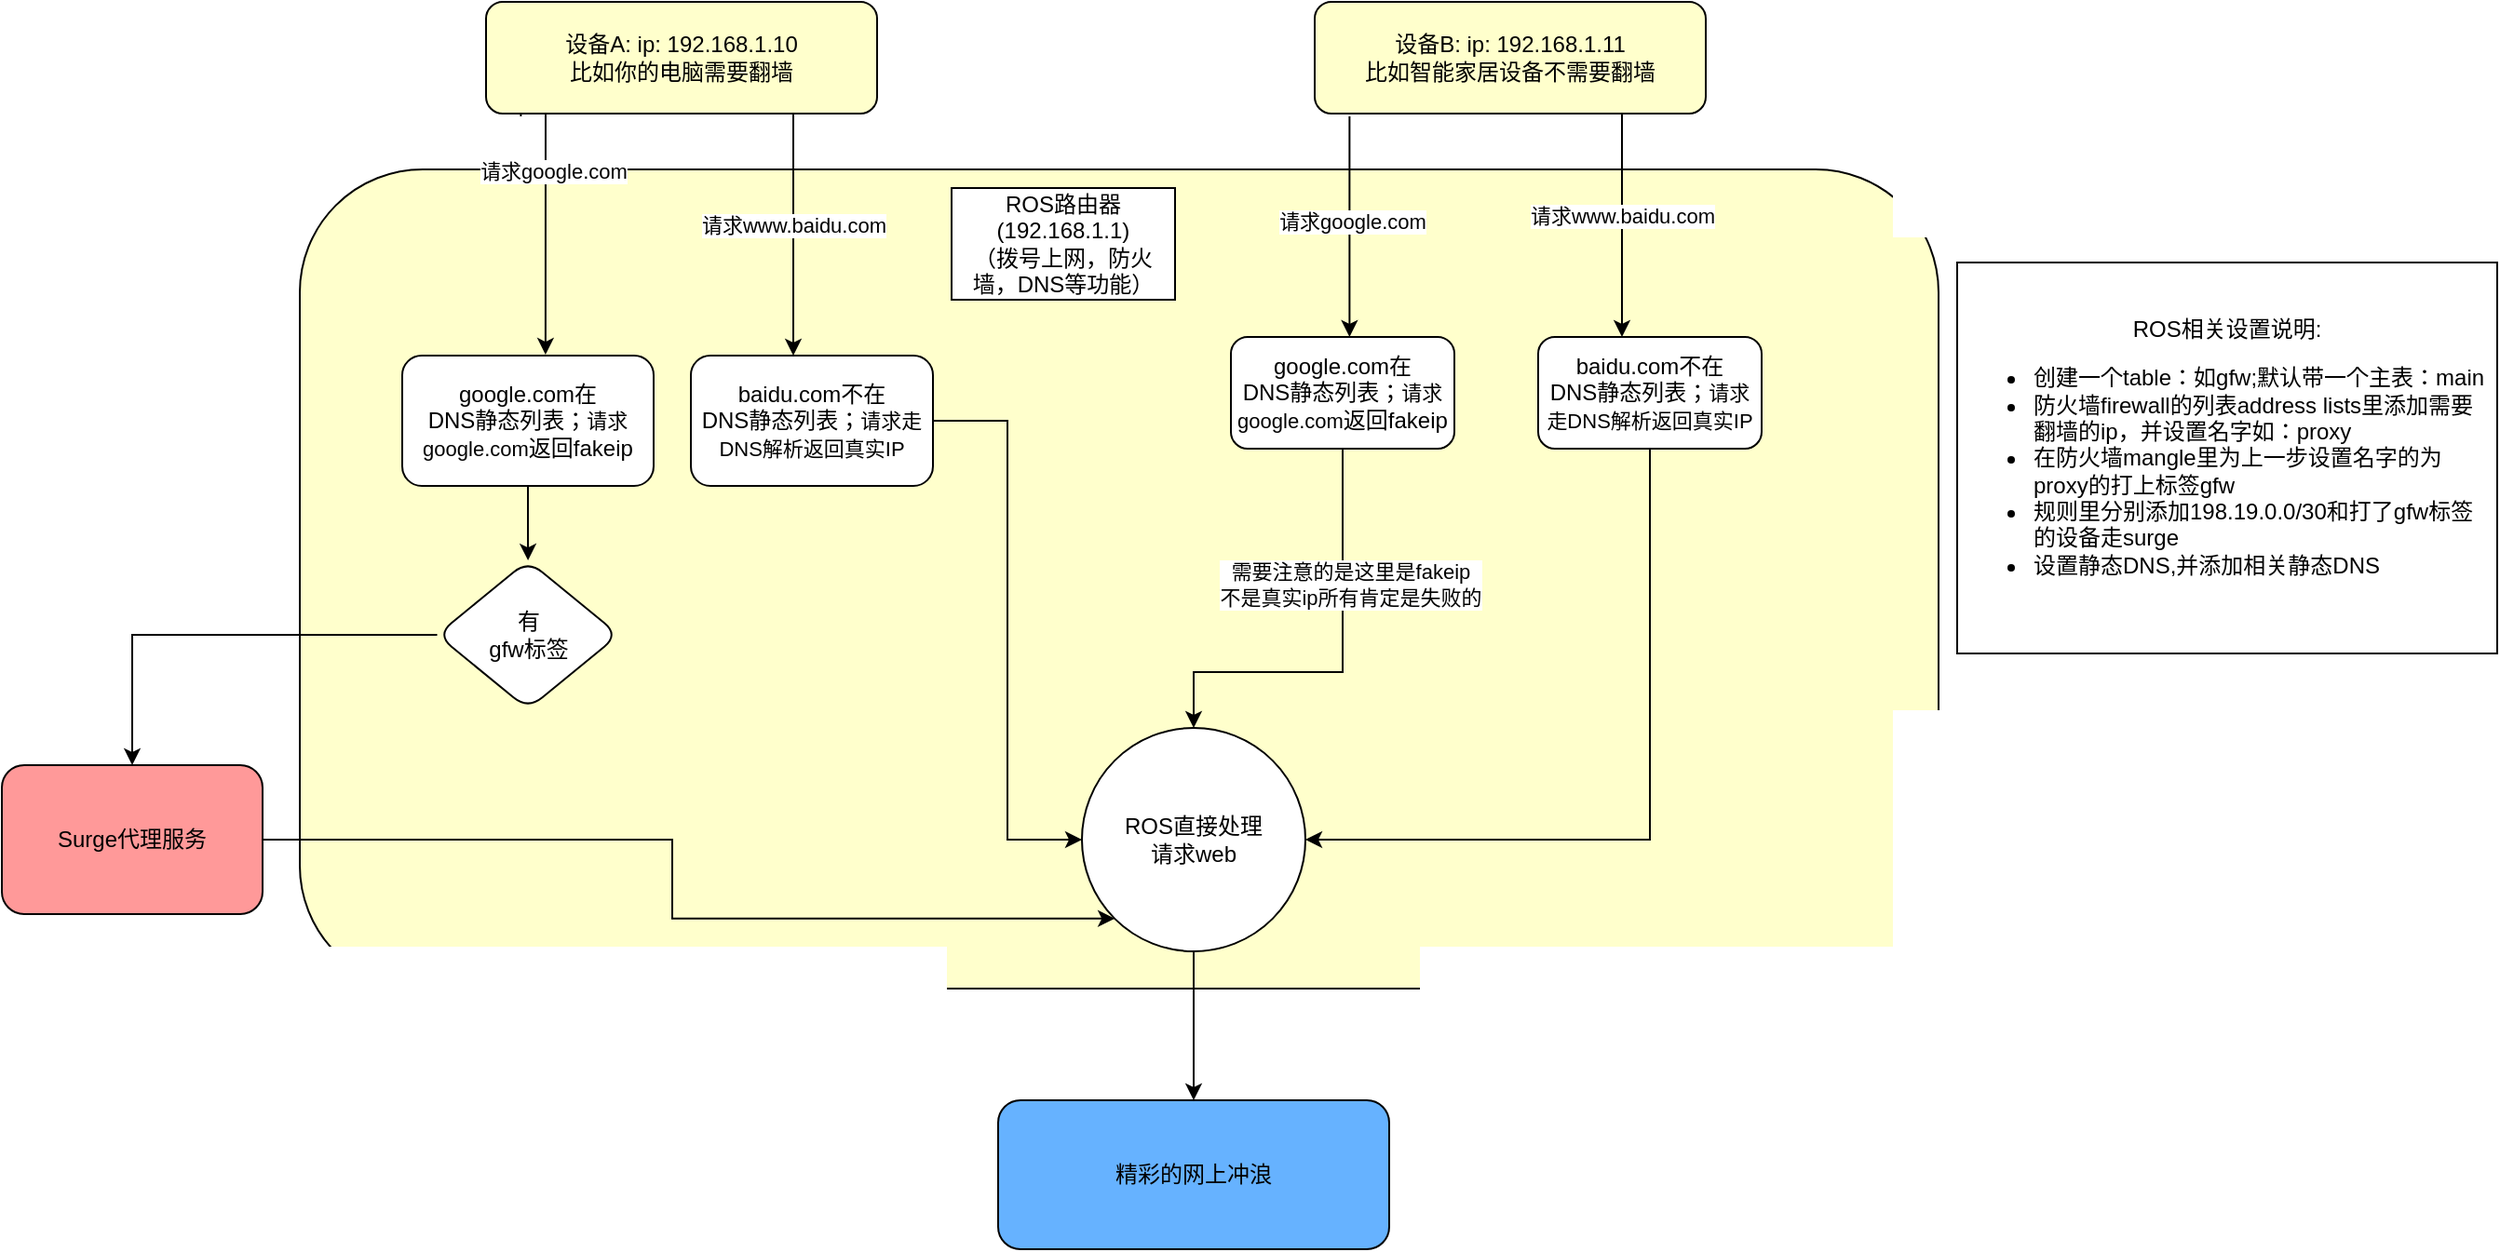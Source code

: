 <mxfile version="19.0.3" type="device"><diagram id="i5-dA9FJ0OQqdlTr5PGn" name="第 1 页"><mxGraphModel dx="2414" dy="871" grid="1" gridSize="10" guides="1" tooltips="1" connect="1" arrows="1" fold="1" page="1" pageScale="1" pageWidth="827" pageHeight="1169" math="0" shadow="0"><root><mxCell id="0"/><mxCell id="1" parent="0"/><mxCell id="5wK8nNSrarpX71pQP_LK-2" value="" style="rounded=1;whiteSpace=wrap;html=1;fillColor=#FFFFCC;" parent="1" vertex="1"><mxGeometry x="-440" y="180" width="880" height="440" as="geometry"/></mxCell><mxCell id="kDT1KY57PZ8dn6X5WCi6-23" style="edgeStyle=orthogonalEdgeStyle;rounded=0;orthogonalLoop=1;jettySize=auto;html=1;exitX=0.75;exitY=1;exitDx=0;exitDy=0;" edge="1" parent="1" source="5wK8nNSrarpX71pQP_LK-1" target="kDT1KY57PZ8dn6X5WCi6-22"><mxGeometry relative="1" as="geometry"><Array as="points"><mxPoint x="-175" y="180"/><mxPoint x="-175" y="180"/></Array></mxGeometry></mxCell><mxCell id="kDT1KY57PZ8dn6X5WCi6-24" value="请求www.baidu.com" style="edgeLabel;html=1;align=center;verticalAlign=middle;resizable=0;points=[];" vertex="1" connectable="0" parent="kDT1KY57PZ8dn6X5WCi6-23"><mxGeometry x="-0.039" relative="1" as="geometry"><mxPoint y="1" as="offset"/></mxGeometry></mxCell><mxCell id="kDT1KY57PZ8dn6X5WCi6-26" style="edgeStyle=orthogonalEdgeStyle;rounded=0;orthogonalLoop=1;jettySize=auto;html=1;exitX=0.089;exitY=1.025;exitDx=0;exitDy=0;exitPerimeter=0;entryX=0.57;entryY=-0.007;entryDx=0;entryDy=0;entryPerimeter=0;" edge="1" parent="1" source="5wK8nNSrarpX71pQP_LK-1" target="kDT1KY57PZ8dn6X5WCi6-25"><mxGeometry relative="1" as="geometry"><Array as="points"><mxPoint x="-321" y="150"/><mxPoint x="-308" y="150"/></Array></mxGeometry></mxCell><mxCell id="kDT1KY57PZ8dn6X5WCi6-27" value="&lt;span style=&quot;&quot;&gt;请求google.com&lt;/span&gt;" style="edgeLabel;html=1;align=center;verticalAlign=middle;resizable=0;points=[];" vertex="1" connectable="0" parent="kDT1KY57PZ8dn6X5WCi6-26"><mxGeometry x="-0.057" y="1" relative="1" as="geometry"><mxPoint x="3" y="-22" as="offset"/></mxGeometry></mxCell><mxCell id="5wK8nNSrarpX71pQP_LK-1" value="设备A: ip: 192.168.1.10&lt;br&gt;比如你的电脑需要翻墙" style="rounded=1;whiteSpace=wrap;html=1;fillColor=#FFFFCC;" parent="1" vertex="1"><mxGeometry x="-340" y="90" width="210" height="60" as="geometry"/></mxCell><mxCell id="5wK8nNSrarpX71pQP_LK-6" value="精彩的网上冲浪" style="rounded=1;whiteSpace=wrap;html=1;fillColor=#66B2FF;" parent="1" vertex="1"><mxGeometry x="-65" y="680" width="210" height="80" as="geometry"/></mxCell><mxCell id="kDT1KY57PZ8dn6X5WCi6-18" value="&lt;span style=&quot;&quot;&gt;ROS路由器(192.168.1.1)&lt;/span&gt;&lt;br style=&quot;&quot;&gt;&lt;span style=&quot;&quot;&gt;（拨号上网，防火墙，DNS等功能）&lt;/span&gt;" style="rounded=0;whiteSpace=wrap;html=1;fillColor=#FFFFFF;" vertex="1" parent="1"><mxGeometry x="-90" y="190" width="120" height="60" as="geometry"/></mxCell><mxCell id="kDT1KY57PZ8dn6X5WCi6-50" style="edgeStyle=orthogonalEdgeStyle;rounded=0;orthogonalLoop=1;jettySize=auto;html=1;entryX=0;entryY=0.5;entryDx=0;entryDy=0;" edge="1" parent="1" source="kDT1KY57PZ8dn6X5WCi6-22" target="kDT1KY57PZ8dn6X5WCi6-43"><mxGeometry relative="1" as="geometry"/></mxCell><mxCell id="kDT1KY57PZ8dn6X5WCi6-22" value="baidu.com不在&lt;br&gt;DNS静态列表；&lt;span style=&quot;font-size: 11px; background-color: rgb(255, 255, 255);&quot;&gt;请求走DNS解析返回真实IP&lt;/span&gt;" style="rounded=1;whiteSpace=wrap;html=1;fillColor=#FFFFFF;" vertex="1" parent="1"><mxGeometry x="-230" y="280" width="130" height="70" as="geometry"/></mxCell><mxCell id="kDT1KY57PZ8dn6X5WCi6-42" value="" style="edgeStyle=orthogonalEdgeStyle;rounded=0;orthogonalLoop=1;jettySize=auto;html=1;" edge="1" parent="1" source="kDT1KY57PZ8dn6X5WCi6-25" target="kDT1KY57PZ8dn6X5WCi6-41"><mxGeometry relative="1" as="geometry"/></mxCell><mxCell id="kDT1KY57PZ8dn6X5WCi6-25" value="google.com在&lt;br&gt;DNS静态列表；&lt;span style=&quot;font-size: 11px; background-color: rgb(255, 255, 255);&quot;&gt;请求google.com&lt;/span&gt;返回fakeip" style="rounded=1;whiteSpace=wrap;html=1;fillColor=#FFFFFF;" vertex="1" parent="1"><mxGeometry x="-385" y="280" width="135" height="70" as="geometry"/></mxCell><mxCell id="kDT1KY57PZ8dn6X5WCi6-28" style="edgeStyle=orthogonalEdgeStyle;rounded=0;orthogonalLoop=1;jettySize=auto;html=1;exitX=0.75;exitY=1;exitDx=0;exitDy=0;" edge="1" parent="1" source="kDT1KY57PZ8dn6X5WCi6-32" target="kDT1KY57PZ8dn6X5WCi6-33"><mxGeometry relative="1" as="geometry"><Array as="points"><mxPoint x="270" y="180"/><mxPoint x="270" y="180"/></Array></mxGeometry></mxCell><mxCell id="kDT1KY57PZ8dn6X5WCi6-29" value="请求www.baidu.com" style="edgeLabel;html=1;align=center;verticalAlign=middle;resizable=0;points=[];" vertex="1" connectable="0" parent="kDT1KY57PZ8dn6X5WCi6-28"><mxGeometry x="-0.039" relative="1" as="geometry"><mxPoint y="1" as="offset"/></mxGeometry></mxCell><mxCell id="kDT1KY57PZ8dn6X5WCi6-30" style="edgeStyle=orthogonalEdgeStyle;rounded=0;orthogonalLoop=1;jettySize=auto;html=1;exitX=0.089;exitY=1.025;exitDx=0;exitDy=0;exitPerimeter=0;" edge="1" parent="1" source="kDT1KY57PZ8dn6X5WCi6-32" target="kDT1KY57PZ8dn6X5WCi6-34"><mxGeometry relative="1" as="geometry"><Array as="points"><mxPoint x="124" y="260"/><mxPoint x="124" y="260"/></Array></mxGeometry></mxCell><mxCell id="kDT1KY57PZ8dn6X5WCi6-31" value="请求google.com" style="edgeLabel;html=1;align=center;verticalAlign=middle;resizable=0;points=[];" vertex="1" connectable="0" parent="kDT1KY57PZ8dn6X5WCi6-30"><mxGeometry x="-0.057" y="1" relative="1" as="geometry"><mxPoint as="offset"/></mxGeometry></mxCell><mxCell id="kDT1KY57PZ8dn6X5WCi6-32" value="设备B: ip: 192.168.1.11&lt;br&gt;比如智能家居设备不需要翻墙" style="rounded=1;whiteSpace=wrap;html=1;fillColor=#FFFFCC;" vertex="1" parent="1"><mxGeometry x="105" y="90" width="210" height="60" as="geometry"/></mxCell><mxCell id="kDT1KY57PZ8dn6X5WCi6-52" style="edgeStyle=orthogonalEdgeStyle;rounded=0;orthogonalLoop=1;jettySize=auto;html=1;entryX=1;entryY=0.5;entryDx=0;entryDy=0;" edge="1" parent="1" source="kDT1KY57PZ8dn6X5WCi6-33" target="kDT1KY57PZ8dn6X5WCi6-43"><mxGeometry relative="1" as="geometry"><Array as="points"><mxPoint x="285" y="540"/></Array></mxGeometry></mxCell><mxCell id="kDT1KY57PZ8dn6X5WCi6-33" value="baidu.com不在&lt;br&gt;DNS静态列表；&lt;span style=&quot;font-size: 11px; background-color: rgb(255, 255, 255);&quot;&gt;请求走DNS解析返回真实IP&lt;/span&gt;" style="rounded=1;whiteSpace=wrap;html=1;fillColor=#FFFFFF;" vertex="1" parent="1"><mxGeometry x="225" y="270" width="120" height="60" as="geometry"/></mxCell><mxCell id="kDT1KY57PZ8dn6X5WCi6-51" style="edgeStyle=orthogonalEdgeStyle;rounded=0;orthogonalLoop=1;jettySize=auto;html=1;entryX=0.5;entryY=0;entryDx=0;entryDy=0;" edge="1" parent="1" source="kDT1KY57PZ8dn6X5WCi6-34" target="kDT1KY57PZ8dn6X5WCi6-43"><mxGeometry relative="1" as="geometry"><Array as="points"><mxPoint x="120" y="450"/><mxPoint x="40" y="450"/></Array></mxGeometry></mxCell><mxCell id="kDT1KY57PZ8dn6X5WCi6-55" value="需要注意的是这里是fakeip&lt;br&gt;不是真实ip所有肯定是失败的" style="edgeLabel;html=1;align=center;verticalAlign=middle;resizable=0;points=[];" vertex="1" connectable="0" parent="kDT1KY57PZ8dn6X5WCi6-51"><mxGeometry x="-0.37" y="4" relative="1" as="geometry"><mxPoint as="offset"/></mxGeometry></mxCell><mxCell id="kDT1KY57PZ8dn6X5WCi6-34" value="&lt;span style=&quot;&quot;&gt;google.com在&lt;/span&gt;&lt;br style=&quot;&quot;&gt;&lt;span style=&quot;&quot;&gt;DNS静态列表；&lt;/span&gt;&lt;span style=&quot;font-size: 11px; background-color: rgb(255, 255, 255);&quot;&gt;请求google.com&lt;/span&gt;&lt;span style=&quot;&quot;&gt;返回fakeip&lt;/span&gt;" style="rounded=1;whiteSpace=wrap;html=1;fillColor=#FFFFFF;" vertex="1" parent="1"><mxGeometry x="60" y="270" width="120" height="60" as="geometry"/></mxCell><mxCell id="kDT1KY57PZ8dn6X5WCi6-36" value="ROS相关设置说明:&lt;br&gt;&lt;ul&gt;&lt;li style=&quot;text-align: left;&quot;&gt;创建一个table：如gfw;默认带一个主表：main&lt;/li&gt;&lt;li style=&quot;text-align: left;&quot;&gt;防火墙firewall的列表address lists里添加需要翻墙的ip，并设置名字如：proxy&lt;/li&gt;&lt;li style=&quot;text-align: left;&quot;&gt;在防火墙mangle里为上一步设置名字的为proxy的打上标签gfw&lt;/li&gt;&lt;li style=&quot;text-align: left;&quot;&gt;规则里分别添加198.19.0.0/30和打了gfw标签的设备走surge&lt;/li&gt;&lt;li style=&quot;text-align: left;&quot;&gt;设置静态DNS,并添加相关静态DNS&lt;/li&gt;&lt;/ul&gt;" style="rounded=0;whiteSpace=wrap;html=1;fillColor=#FFFFFF;" vertex="1" parent="1"><mxGeometry x="450" y="230" width="290" height="210" as="geometry"/></mxCell><mxCell id="kDT1KY57PZ8dn6X5WCi6-48" style="edgeStyle=orthogonalEdgeStyle;rounded=0;orthogonalLoop=1;jettySize=auto;html=1;" edge="1" parent="1" source="kDT1KY57PZ8dn6X5WCi6-41" target="kDT1KY57PZ8dn6X5WCi6-47"><mxGeometry relative="1" as="geometry"/></mxCell><mxCell id="kDT1KY57PZ8dn6X5WCi6-41" value="有&lt;br&gt;gfw标签" style="rhombus;whiteSpace=wrap;html=1;fillColor=#FFFFFF;rounded=1;" vertex="1" parent="1"><mxGeometry x="-366.25" y="390" width="97.5" height="80" as="geometry"/></mxCell><mxCell id="kDT1KY57PZ8dn6X5WCi6-54" style="edgeStyle=orthogonalEdgeStyle;rounded=0;orthogonalLoop=1;jettySize=auto;html=1;" edge="1" parent="1" source="kDT1KY57PZ8dn6X5WCi6-43" target="5wK8nNSrarpX71pQP_LK-6"><mxGeometry relative="1" as="geometry"/></mxCell><mxCell id="kDT1KY57PZ8dn6X5WCi6-43" value="ROS直接处理&lt;br&gt;请求web" style="ellipse;whiteSpace=wrap;html=1;aspect=fixed;fillColor=#FFFFFF;" vertex="1" parent="1"><mxGeometry x="-20" y="480" width="120" height="120" as="geometry"/></mxCell><mxCell id="kDT1KY57PZ8dn6X5WCi6-49" style="edgeStyle=orthogonalEdgeStyle;rounded=0;orthogonalLoop=1;jettySize=auto;html=1;entryX=0;entryY=1;entryDx=0;entryDy=0;" edge="1" parent="1" source="kDT1KY57PZ8dn6X5WCi6-47" target="kDT1KY57PZ8dn6X5WCi6-43"><mxGeometry relative="1" as="geometry"/></mxCell><mxCell id="kDT1KY57PZ8dn6X5WCi6-47" value="Surge代理服务" style="rounded=1;whiteSpace=wrap;html=1;fillColor=#FF9999;" vertex="1" parent="1"><mxGeometry x="-600" y="500" width="140" height="80" as="geometry"/></mxCell></root></mxGraphModel></diagram></mxfile>